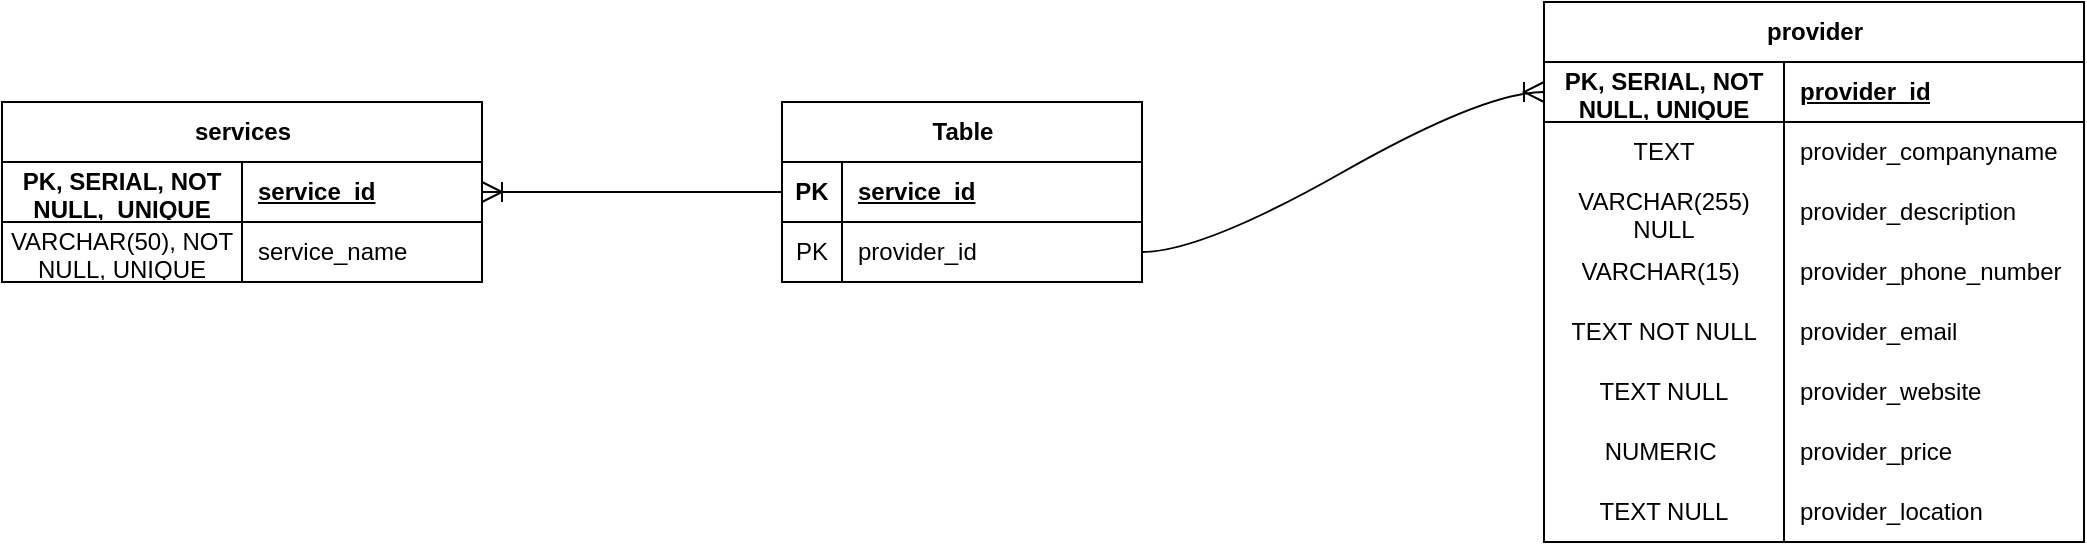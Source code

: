 <mxfile version="24.7.12">
  <diagram name="Page-1" id="ieMP22IJ18caUGt5BEs_">
    <mxGraphModel dx="1358" dy="801" grid="1" gridSize="10" guides="1" tooltips="1" connect="1" arrows="1" fold="1" page="1" pageScale="1" pageWidth="827" pageHeight="1169" math="0" shadow="0">
      <root>
        <mxCell id="0" />
        <mxCell id="1" parent="0" />
        <mxCell id="d8f9-_9aWz5zOR9llaBf-7" value="provider" style="shape=table;startSize=30;container=1;collapsible=1;childLayout=tableLayout;fixedRows=1;rowLines=0;fontStyle=1;align=center;resizeLast=1;html=1;" parent="1" vertex="1">
          <mxGeometry x="791" y="60" width="270" height="270" as="geometry" />
        </mxCell>
        <mxCell id="d8f9-_9aWz5zOR9llaBf-8" value="" style="shape=tableRow;horizontal=0;startSize=0;swimlaneHead=0;swimlaneBody=0;fillColor=none;collapsible=0;dropTarget=0;points=[[0,0.5],[1,0.5]];portConstraint=eastwest;top=0;left=0;right=0;bottom=1;" parent="d8f9-_9aWz5zOR9llaBf-7" vertex="1">
          <mxGeometry y="30" width="270" height="30" as="geometry" />
        </mxCell>
        <mxCell id="d8f9-_9aWz5zOR9llaBf-9" value="PK, SERIAL, NOT NULL, UNIQUE" style="shape=partialRectangle;connectable=0;fillColor=none;top=0;left=0;bottom=0;right=0;fontStyle=1;overflow=hidden;whiteSpace=wrap;html=1;" parent="d8f9-_9aWz5zOR9llaBf-8" vertex="1">
          <mxGeometry width="120" height="30" as="geometry">
            <mxRectangle width="120" height="30" as="alternateBounds" />
          </mxGeometry>
        </mxCell>
        <mxCell id="d8f9-_9aWz5zOR9llaBf-10" value="provider_id" style="shape=partialRectangle;connectable=0;fillColor=none;top=0;left=0;bottom=0;right=0;align=left;spacingLeft=6;fontStyle=5;overflow=hidden;whiteSpace=wrap;html=1;" parent="d8f9-_9aWz5zOR9llaBf-8" vertex="1">
          <mxGeometry x="120" width="150" height="30" as="geometry">
            <mxRectangle width="150" height="30" as="alternateBounds" />
          </mxGeometry>
        </mxCell>
        <mxCell id="d8f9-_9aWz5zOR9llaBf-11" value="" style="shape=tableRow;horizontal=0;startSize=0;swimlaneHead=0;swimlaneBody=0;fillColor=none;collapsible=0;dropTarget=0;points=[[0,0.5],[1,0.5]];portConstraint=eastwest;top=0;left=0;right=0;bottom=0;" parent="d8f9-_9aWz5zOR9llaBf-7" vertex="1">
          <mxGeometry y="60" width="270" height="30" as="geometry" />
        </mxCell>
        <mxCell id="d8f9-_9aWz5zOR9llaBf-12" value="TEXT" style="shape=partialRectangle;connectable=0;fillColor=none;top=0;left=0;bottom=0;right=0;editable=1;overflow=hidden;whiteSpace=wrap;html=1;" parent="d8f9-_9aWz5zOR9llaBf-11" vertex="1">
          <mxGeometry width="120" height="30" as="geometry">
            <mxRectangle width="120" height="30" as="alternateBounds" />
          </mxGeometry>
        </mxCell>
        <mxCell id="d8f9-_9aWz5zOR9llaBf-13" value="provider_companyname" style="shape=partialRectangle;connectable=0;fillColor=none;top=0;left=0;bottom=0;right=0;align=left;spacingLeft=6;overflow=hidden;whiteSpace=wrap;html=1;" parent="d8f9-_9aWz5zOR9llaBf-11" vertex="1">
          <mxGeometry x="120" width="150" height="30" as="geometry">
            <mxRectangle width="150" height="30" as="alternateBounds" />
          </mxGeometry>
        </mxCell>
        <mxCell id="d8f9-_9aWz5zOR9llaBf-14" value="" style="shape=tableRow;horizontal=0;startSize=0;swimlaneHead=0;swimlaneBody=0;fillColor=none;collapsible=0;dropTarget=0;points=[[0,0.5],[1,0.5]];portConstraint=eastwest;top=0;left=0;right=0;bottom=0;" parent="d8f9-_9aWz5zOR9llaBf-7" vertex="1">
          <mxGeometry y="90" width="270" height="30" as="geometry" />
        </mxCell>
        <mxCell id="d8f9-_9aWz5zOR9llaBf-15" value="VARCHAR(255) NULL" style="shape=partialRectangle;connectable=0;fillColor=none;top=0;left=0;bottom=0;right=0;editable=1;overflow=hidden;whiteSpace=wrap;html=1;" parent="d8f9-_9aWz5zOR9llaBf-14" vertex="1">
          <mxGeometry width="120" height="30" as="geometry">
            <mxRectangle width="120" height="30" as="alternateBounds" />
          </mxGeometry>
        </mxCell>
        <mxCell id="d8f9-_9aWz5zOR9llaBf-16" value="provider_d&lt;span style=&quot;background-color: initial;&quot;&gt;escription&lt;/span&gt;" style="shape=partialRectangle;connectable=0;fillColor=none;top=0;left=0;bottom=0;right=0;align=left;spacingLeft=6;overflow=hidden;whiteSpace=wrap;html=1;" parent="d8f9-_9aWz5zOR9llaBf-14" vertex="1">
          <mxGeometry x="120" width="150" height="30" as="geometry">
            <mxRectangle width="150" height="30" as="alternateBounds" />
          </mxGeometry>
        </mxCell>
        <mxCell id="d8f9-_9aWz5zOR9llaBf-17" value="" style="shape=tableRow;horizontal=0;startSize=0;swimlaneHead=0;swimlaneBody=0;fillColor=none;collapsible=0;dropTarget=0;points=[[0,0.5],[1,0.5]];portConstraint=eastwest;top=0;left=0;right=0;bottom=0;" parent="d8f9-_9aWz5zOR9llaBf-7" vertex="1">
          <mxGeometry y="120" width="270" height="30" as="geometry" />
        </mxCell>
        <mxCell id="d8f9-_9aWz5zOR9llaBf-18" value="VARCHAR(15)&amp;nbsp;" style="shape=partialRectangle;connectable=0;fillColor=none;top=0;left=0;bottom=0;right=0;editable=1;overflow=hidden;whiteSpace=wrap;html=1;" parent="d8f9-_9aWz5zOR9llaBf-17" vertex="1">
          <mxGeometry width="120" height="30" as="geometry">
            <mxRectangle width="120" height="30" as="alternateBounds" />
          </mxGeometry>
        </mxCell>
        <mxCell id="d8f9-_9aWz5zOR9llaBf-19" value="provider_phone_number" style="shape=partialRectangle;connectable=0;fillColor=none;top=0;left=0;bottom=0;right=0;align=left;spacingLeft=6;overflow=hidden;whiteSpace=wrap;html=1;" parent="d8f9-_9aWz5zOR9llaBf-17" vertex="1">
          <mxGeometry x="120" width="150" height="30" as="geometry">
            <mxRectangle width="150" height="30" as="alternateBounds" />
          </mxGeometry>
        </mxCell>
        <mxCell id="d8f9-_9aWz5zOR9llaBf-21" value="" style="shape=tableRow;horizontal=0;startSize=0;swimlaneHead=0;swimlaneBody=0;fillColor=none;collapsible=0;dropTarget=0;points=[[0,0.5],[1,0.5]];portConstraint=eastwest;top=0;left=0;right=0;bottom=0;" parent="d8f9-_9aWz5zOR9llaBf-7" vertex="1">
          <mxGeometry y="150" width="270" height="30" as="geometry" />
        </mxCell>
        <mxCell id="d8f9-_9aWz5zOR9llaBf-22" value="TEXT NOT NULL" style="shape=partialRectangle;connectable=0;fillColor=none;top=0;left=0;bottom=0;right=0;editable=1;overflow=hidden;whiteSpace=wrap;html=1;" parent="d8f9-_9aWz5zOR9llaBf-21" vertex="1">
          <mxGeometry width="120" height="30" as="geometry">
            <mxRectangle width="120" height="30" as="alternateBounds" />
          </mxGeometry>
        </mxCell>
        <mxCell id="d8f9-_9aWz5zOR9llaBf-23" value="provider_email" style="shape=partialRectangle;connectable=0;fillColor=none;top=0;left=0;bottom=0;right=0;align=left;spacingLeft=6;overflow=hidden;whiteSpace=wrap;html=1;" parent="d8f9-_9aWz5zOR9llaBf-21" vertex="1">
          <mxGeometry x="120" width="150" height="30" as="geometry">
            <mxRectangle width="150" height="30" as="alternateBounds" />
          </mxGeometry>
        </mxCell>
        <mxCell id="d8f9-_9aWz5zOR9llaBf-24" value="" style="shape=tableRow;horizontal=0;startSize=0;swimlaneHead=0;swimlaneBody=0;fillColor=none;collapsible=0;dropTarget=0;points=[[0,0.5],[1,0.5]];portConstraint=eastwest;top=0;left=0;right=0;bottom=0;" parent="d8f9-_9aWz5zOR9llaBf-7" vertex="1">
          <mxGeometry y="180" width="270" height="30" as="geometry" />
        </mxCell>
        <mxCell id="d8f9-_9aWz5zOR9llaBf-25" value="TEXT NULL" style="shape=partialRectangle;connectable=0;fillColor=none;top=0;left=0;bottom=0;right=0;editable=1;overflow=hidden;whiteSpace=wrap;html=1;" parent="d8f9-_9aWz5zOR9llaBf-24" vertex="1">
          <mxGeometry width="120" height="30" as="geometry">
            <mxRectangle width="120" height="30" as="alternateBounds" />
          </mxGeometry>
        </mxCell>
        <mxCell id="d8f9-_9aWz5zOR9llaBf-26" value="provider_website" style="shape=partialRectangle;connectable=0;fillColor=none;top=0;left=0;bottom=0;right=0;align=left;spacingLeft=6;overflow=hidden;whiteSpace=wrap;html=1;" parent="d8f9-_9aWz5zOR9llaBf-24" vertex="1">
          <mxGeometry x="120" width="150" height="30" as="geometry">
            <mxRectangle width="150" height="30" as="alternateBounds" />
          </mxGeometry>
        </mxCell>
        <mxCell id="d8f9-_9aWz5zOR9llaBf-37" value="" style="shape=tableRow;horizontal=0;startSize=0;swimlaneHead=0;swimlaneBody=0;fillColor=none;collapsible=0;dropTarget=0;points=[[0,0.5],[1,0.5]];portConstraint=eastwest;top=0;left=0;right=0;bottom=0;" parent="d8f9-_9aWz5zOR9llaBf-7" vertex="1">
          <mxGeometry y="210" width="270" height="30" as="geometry" />
        </mxCell>
        <mxCell id="d8f9-_9aWz5zOR9llaBf-38" value="NUMERIC&amp;nbsp;" style="shape=partialRectangle;connectable=0;fillColor=none;top=0;left=0;bottom=0;right=0;editable=1;overflow=hidden;whiteSpace=wrap;html=1;" parent="d8f9-_9aWz5zOR9llaBf-37" vertex="1">
          <mxGeometry width="120" height="30" as="geometry">
            <mxRectangle width="120" height="30" as="alternateBounds" />
          </mxGeometry>
        </mxCell>
        <mxCell id="d8f9-_9aWz5zOR9llaBf-39" value="provider_price" style="shape=partialRectangle;connectable=0;fillColor=none;top=0;left=0;bottom=0;right=0;align=left;spacingLeft=6;overflow=hidden;whiteSpace=wrap;html=1;" parent="d8f9-_9aWz5zOR9llaBf-37" vertex="1">
          <mxGeometry x="120" width="150" height="30" as="geometry">
            <mxRectangle width="150" height="30" as="alternateBounds" />
          </mxGeometry>
        </mxCell>
        <mxCell id="d8f9-_9aWz5zOR9llaBf-30" value="" style="shape=tableRow;horizontal=0;startSize=0;swimlaneHead=0;swimlaneBody=0;fillColor=none;collapsible=0;dropTarget=0;points=[[0,0.5],[1,0.5]];portConstraint=eastwest;top=0;left=0;right=0;bottom=0;" parent="d8f9-_9aWz5zOR9llaBf-7" vertex="1">
          <mxGeometry y="240" width="270" height="30" as="geometry" />
        </mxCell>
        <mxCell id="d8f9-_9aWz5zOR9llaBf-31" value="TEXT NULL" style="shape=partialRectangle;connectable=0;fillColor=none;top=0;left=0;bottom=0;right=0;editable=1;overflow=hidden;whiteSpace=wrap;html=1;" parent="d8f9-_9aWz5zOR9llaBf-30" vertex="1">
          <mxGeometry width="120" height="30" as="geometry">
            <mxRectangle width="120" height="30" as="alternateBounds" />
          </mxGeometry>
        </mxCell>
        <mxCell id="d8f9-_9aWz5zOR9llaBf-32" value="provider_location" style="shape=partialRectangle;connectable=0;fillColor=none;top=0;left=0;bottom=0;right=0;align=left;spacingLeft=6;overflow=hidden;whiteSpace=wrap;html=1;" parent="d8f9-_9aWz5zOR9llaBf-30" vertex="1">
          <mxGeometry x="120" width="150" height="30" as="geometry">
            <mxRectangle width="150" height="30" as="alternateBounds" />
          </mxGeometry>
        </mxCell>
        <mxCell id="SpVzfT3YTjxSWKdcsROg-3" value="services" style="shape=table;startSize=30;container=1;collapsible=1;childLayout=tableLayout;fixedRows=1;rowLines=0;fontStyle=1;align=center;resizeLast=1;html=1;" parent="1" vertex="1">
          <mxGeometry x="20" y="110" width="240" height="90" as="geometry" />
        </mxCell>
        <mxCell id="SpVzfT3YTjxSWKdcsROg-4" value="" style="shape=tableRow;horizontal=0;startSize=0;swimlaneHead=0;swimlaneBody=0;fillColor=none;collapsible=0;dropTarget=0;points=[[0,0.5],[1,0.5]];portConstraint=eastwest;top=0;left=0;right=0;bottom=1;" parent="SpVzfT3YTjxSWKdcsROg-3" vertex="1">
          <mxGeometry y="30" width="240" height="30" as="geometry" />
        </mxCell>
        <mxCell id="SpVzfT3YTjxSWKdcsROg-5" value="PK, SERIAL, NOT NULL,&amp;nbsp; UNIQUE" style="shape=partialRectangle;connectable=0;fillColor=none;top=0;left=0;bottom=0;right=0;fontStyle=1;overflow=hidden;whiteSpace=wrap;html=1;" parent="SpVzfT3YTjxSWKdcsROg-4" vertex="1">
          <mxGeometry width="120" height="30" as="geometry">
            <mxRectangle width="120" height="30" as="alternateBounds" />
          </mxGeometry>
        </mxCell>
        <mxCell id="SpVzfT3YTjxSWKdcsROg-6" value="service_id" style="shape=partialRectangle;connectable=0;fillColor=none;top=0;left=0;bottom=0;right=0;align=left;spacingLeft=6;fontStyle=5;overflow=hidden;whiteSpace=wrap;html=1;" parent="SpVzfT3YTjxSWKdcsROg-4" vertex="1">
          <mxGeometry x="120" width="120" height="30" as="geometry">
            <mxRectangle width="120" height="30" as="alternateBounds" />
          </mxGeometry>
        </mxCell>
        <mxCell id="SpVzfT3YTjxSWKdcsROg-7" value="" style="shape=tableRow;horizontal=0;startSize=0;swimlaneHead=0;swimlaneBody=0;fillColor=none;collapsible=0;dropTarget=0;points=[[0,0.5],[1,0.5]];portConstraint=eastwest;top=0;left=0;right=0;bottom=0;" parent="SpVzfT3YTjxSWKdcsROg-3" vertex="1">
          <mxGeometry y="60" width="240" height="30" as="geometry" />
        </mxCell>
        <mxCell id="SpVzfT3YTjxSWKdcsROg-8" value="VARCHAR(50), NOT NULL, UNIQUE" style="shape=partialRectangle;connectable=0;fillColor=none;top=0;left=0;bottom=0;right=0;editable=1;overflow=hidden;whiteSpace=wrap;html=1;" parent="SpVzfT3YTjxSWKdcsROg-7" vertex="1">
          <mxGeometry width="120" height="30" as="geometry">
            <mxRectangle width="120" height="30" as="alternateBounds" />
          </mxGeometry>
        </mxCell>
        <mxCell id="SpVzfT3YTjxSWKdcsROg-9" value="service_name" style="shape=partialRectangle;connectable=0;fillColor=none;top=0;left=0;bottom=0;right=0;align=left;spacingLeft=6;overflow=hidden;whiteSpace=wrap;html=1;" parent="SpVzfT3YTjxSWKdcsROg-7" vertex="1">
          <mxGeometry x="120" width="120" height="30" as="geometry">
            <mxRectangle width="120" height="30" as="alternateBounds" />
          </mxGeometry>
        </mxCell>
        <mxCell id="PsCHWbBlhvb2zVlMAvQv-1" value="Table" style="shape=table;startSize=30;container=1;collapsible=1;childLayout=tableLayout;fixedRows=1;rowLines=0;fontStyle=1;align=center;resizeLast=1;html=1;" vertex="1" parent="1">
          <mxGeometry x="410" y="110" width="180" height="90" as="geometry" />
        </mxCell>
        <mxCell id="PsCHWbBlhvb2zVlMAvQv-2" value="" style="shape=tableRow;horizontal=0;startSize=0;swimlaneHead=0;swimlaneBody=0;fillColor=none;collapsible=0;dropTarget=0;points=[[0,0.5],[1,0.5]];portConstraint=eastwest;top=0;left=0;right=0;bottom=1;" vertex="1" parent="PsCHWbBlhvb2zVlMAvQv-1">
          <mxGeometry y="30" width="180" height="30" as="geometry" />
        </mxCell>
        <mxCell id="PsCHWbBlhvb2zVlMAvQv-3" value="PK" style="shape=partialRectangle;connectable=0;fillColor=none;top=0;left=0;bottom=0;right=0;fontStyle=1;overflow=hidden;whiteSpace=wrap;html=1;" vertex="1" parent="PsCHWbBlhvb2zVlMAvQv-2">
          <mxGeometry width="30" height="30" as="geometry">
            <mxRectangle width="30" height="30" as="alternateBounds" />
          </mxGeometry>
        </mxCell>
        <mxCell id="PsCHWbBlhvb2zVlMAvQv-4" value="service_id" style="shape=partialRectangle;connectable=0;fillColor=none;top=0;left=0;bottom=0;right=0;align=left;spacingLeft=6;fontStyle=5;overflow=hidden;whiteSpace=wrap;html=1;" vertex="1" parent="PsCHWbBlhvb2zVlMAvQv-2">
          <mxGeometry x="30" width="150" height="30" as="geometry">
            <mxRectangle width="150" height="30" as="alternateBounds" />
          </mxGeometry>
        </mxCell>
        <mxCell id="PsCHWbBlhvb2zVlMAvQv-5" value="" style="shape=tableRow;horizontal=0;startSize=0;swimlaneHead=0;swimlaneBody=0;fillColor=none;collapsible=0;dropTarget=0;points=[[0,0.5],[1,0.5]];portConstraint=eastwest;top=0;left=0;right=0;bottom=0;" vertex="1" parent="PsCHWbBlhvb2zVlMAvQv-1">
          <mxGeometry y="60" width="180" height="30" as="geometry" />
        </mxCell>
        <mxCell id="PsCHWbBlhvb2zVlMAvQv-6" value="PK" style="shape=partialRectangle;connectable=0;fillColor=none;top=0;left=0;bottom=0;right=0;editable=1;overflow=hidden;whiteSpace=wrap;html=1;" vertex="1" parent="PsCHWbBlhvb2zVlMAvQv-5">
          <mxGeometry width="30" height="30" as="geometry">
            <mxRectangle width="30" height="30" as="alternateBounds" />
          </mxGeometry>
        </mxCell>
        <mxCell id="PsCHWbBlhvb2zVlMAvQv-7" value="provider_id" style="shape=partialRectangle;connectable=0;fillColor=none;top=0;left=0;bottom=0;right=0;align=left;spacingLeft=6;overflow=hidden;whiteSpace=wrap;html=1;" vertex="1" parent="PsCHWbBlhvb2zVlMAvQv-5">
          <mxGeometry x="30" width="150" height="30" as="geometry">
            <mxRectangle width="150" height="30" as="alternateBounds" />
          </mxGeometry>
        </mxCell>
        <mxCell id="PsCHWbBlhvb2zVlMAvQv-15" value="" style="edgeStyle=entityRelationEdgeStyle;fontSize=12;html=1;endArrow=ERoneToMany;rounded=0;startSize=8;endSize=8;curved=1;entryX=1;entryY=0.5;entryDx=0;entryDy=0;exitX=0;exitY=0.5;exitDx=0;exitDy=0;" edge="1" parent="1" source="PsCHWbBlhvb2zVlMAvQv-2" target="SpVzfT3YTjxSWKdcsROg-4">
          <mxGeometry width="100" height="100" relative="1" as="geometry">
            <mxPoint x="370" y="210" as="sourcePoint" />
            <mxPoint x="640" y="190" as="targetPoint" />
          </mxGeometry>
        </mxCell>
        <mxCell id="PsCHWbBlhvb2zVlMAvQv-16" value="" style="edgeStyle=entityRelationEdgeStyle;fontSize=12;html=1;endArrow=ERoneToMany;rounded=0;startSize=8;endSize=8;curved=1;exitX=1;exitY=0.5;exitDx=0;exitDy=0;entryX=0;entryY=0.5;entryDx=0;entryDy=0;" edge="1" parent="1" source="PsCHWbBlhvb2zVlMAvQv-5" target="d8f9-_9aWz5zOR9llaBf-8">
          <mxGeometry width="100" height="100" relative="1" as="geometry">
            <mxPoint x="590" y="260" as="sourcePoint" />
            <mxPoint x="690" y="160" as="targetPoint" />
          </mxGeometry>
        </mxCell>
      </root>
    </mxGraphModel>
  </diagram>
</mxfile>
